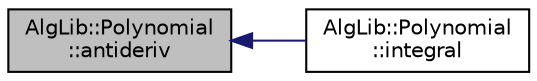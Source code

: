 digraph "AlgLib::Polynomial::antideriv"
{
  edge [fontname="Helvetica",fontsize="10",labelfontname="Helvetica",labelfontsize="10"];
  node [fontname="Helvetica",fontsize="10",shape=record];
  rankdir="LR";
  Node1 [label="AlgLib::Polynomial\l::antideriv",height=0.2,width=0.4,color="black", fillcolor="grey75", style="filled", fontcolor="black"];
  Node1 -> Node2 [dir="back",color="midnightblue",fontsize="10",style="solid",fontname="Helvetica"];
  Node2 [label="AlgLib::Polynomial\l::integral",height=0.2,width=0.4,color="black", fillcolor="white", style="filled",URL="$class_alg_lib_1_1_polynomial.html#a81380711ec4e7c9be6f0a4bfc608c301"];
}
